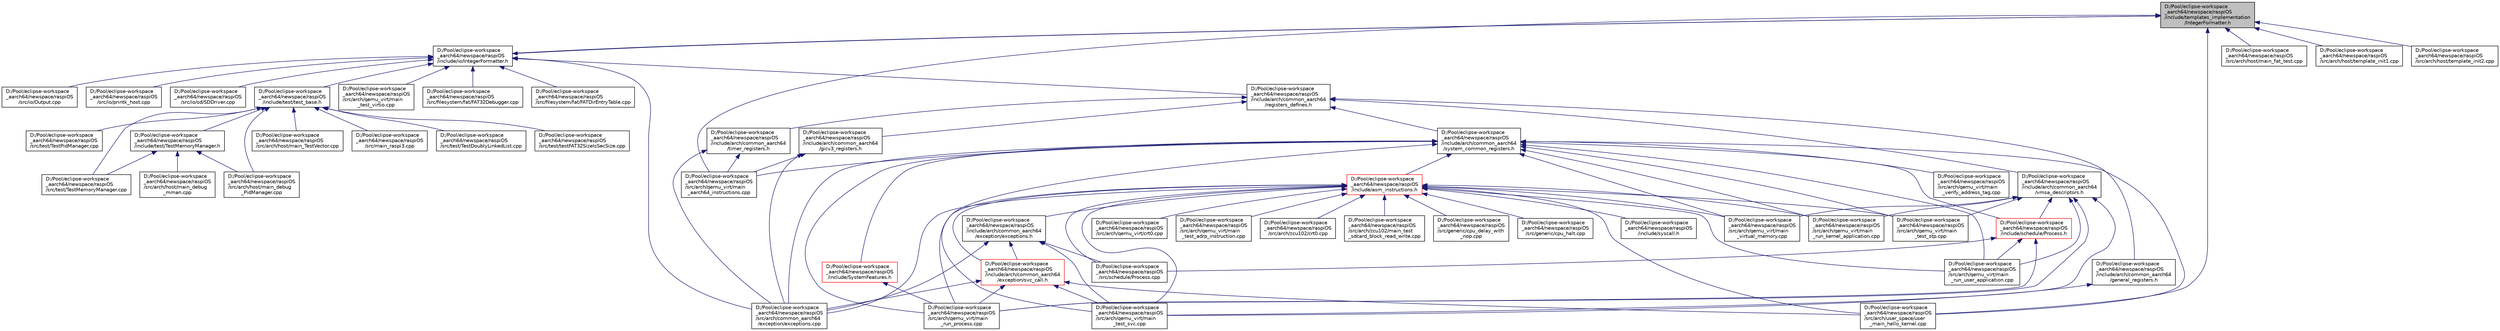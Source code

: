 digraph "D:/Pool/eclipse-workspace_aarch64/newspace/raspiOS/include/templates_implementation/IntegerFormatter.h"
{
  edge [fontname="Helvetica",fontsize="10",labelfontname="Helvetica",labelfontsize="10"];
  node [fontname="Helvetica",fontsize="10",shape=record];
  Node1505 [label="D:/Pool/eclipse-workspace\l_aarch64/newspace/raspiOS\l/include/templates_implementation\l/IntegerFormatter.h",height=0.2,width=0.4,color="black", fillcolor="grey75", style="filled", fontcolor="black"];
  Node1505 -> Node1506 [dir="back",color="midnightblue",fontsize="10",style="solid",fontname="Helvetica"];
  Node1506 [label="D:/Pool/eclipse-workspace\l_aarch64/newspace/raspiOS\l/include/io/IntegerFormatter.h",height=0.2,width=0.4,color="black", fillcolor="white", style="filled",URL="$d5/d7b/io_2_integer_formatter_8h.html"];
  Node1506 -> Node1507 [dir="back",color="midnightblue",fontsize="10",style="solid",fontname="Helvetica"];
  Node1507 [label="D:/Pool/eclipse-workspace\l_aarch64/newspace/raspiOS\l/include/arch/common_aarch64\l/registers_defines.h",height=0.2,width=0.4,color="black", fillcolor="white", style="filled",URL="$d1/dbd/registers__defines_8h.html"];
  Node1507 -> Node1508 [dir="back",color="midnightblue",fontsize="10",style="solid",fontname="Helvetica"];
  Node1508 [label="D:/Pool/eclipse-workspace\l_aarch64/newspace/raspiOS\l/include/arch/common_aarch64\l/system_common_registers.h",height=0.2,width=0.4,color="black", fillcolor="white", style="filled",URL="$d4/d1f/system__common__registers_8h.html"];
  Node1508 -> Node1509 [dir="back",color="midnightblue",fontsize="10",style="solid",fontname="Helvetica"];
  Node1509 [label="D:/Pool/eclipse-workspace\l_aarch64/newspace/raspiOS\l/include/asm_instructions.h",height=0.2,width=0.4,color="red", fillcolor="white", style="filled",URL="$d8/d2f/asm__instructions_8h.html"];
  Node1509 -> Node1510 [dir="back",color="midnightblue",fontsize="10",style="solid",fontname="Helvetica"];
  Node1510 [label="D:/Pool/eclipse-workspace\l_aarch64/newspace/raspiOS\l/include/arch/common_aarch64\l/exception/exceptions.h",height=0.2,width=0.4,color="black", fillcolor="white", style="filled",URL="$d4/d03/exceptions_8h.html"];
  Node1510 -> Node1511 [dir="back",color="midnightblue",fontsize="10",style="solid",fontname="Helvetica"];
  Node1511 [label="D:/Pool/eclipse-workspace\l_aarch64/newspace/raspiOS\l/include/arch/common_aarch64\l/exception/svc_call.h",height=0.2,width=0.4,color="red", fillcolor="white", style="filled",URL="$dc/d45/svc__call_8h.html"];
  Node1511 -> Node1512 [dir="back",color="midnightblue",fontsize="10",style="solid",fontname="Helvetica"];
  Node1512 [label="D:/Pool/eclipse-workspace\l_aarch64/newspace/raspiOS\l/src/arch/common_aarch64\l/exception/exceptions.cpp",height=0.2,width=0.4,color="black", fillcolor="white", style="filled",URL="$dd/d12/exceptions_8cpp.html"];
  Node1511 -> Node1513 [dir="back",color="midnightblue",fontsize="10",style="solid",fontname="Helvetica"];
  Node1513 [label="D:/Pool/eclipse-workspace\l_aarch64/newspace/raspiOS\l/src/arch/qemu_virt/main\l_run_process.cpp",height=0.2,width=0.4,color="black", fillcolor="white", style="filled",URL="$d9/d35/main__run__process_8cpp.html"];
  Node1511 -> Node1514 [dir="back",color="midnightblue",fontsize="10",style="solid",fontname="Helvetica"];
  Node1514 [label="D:/Pool/eclipse-workspace\l_aarch64/newspace/raspiOS\l/src/arch/qemu_virt/main\l_test_svc.cpp",height=0.2,width=0.4,color="black", fillcolor="white", style="filled",URL="$da/d8e/main__test__svc_8cpp.html"];
  Node1511 -> Node1517 [dir="back",color="midnightblue",fontsize="10",style="solid",fontname="Helvetica"];
  Node1517 [label="D:/Pool/eclipse-workspace\l_aarch64/newspace/raspiOS\l/src/arch/user_space/user\l_main_hello_kernel.cpp",height=0.2,width=0.4,color="black", fillcolor="white", style="filled",URL="$db/db2/user__main__hello__kernel_8cpp.html"];
  Node1510 -> Node1512 [dir="back",color="midnightblue",fontsize="10",style="solid",fontname="Helvetica"];
  Node1510 -> Node1514 [dir="back",color="midnightblue",fontsize="10",style="solid",fontname="Helvetica"];
  Node1510 -> Node1519 [dir="back",color="midnightblue",fontsize="10",style="solid",fontname="Helvetica"];
  Node1519 [label="D:/Pool/eclipse-workspace\l_aarch64/newspace/raspiOS\l/src/schedule/Process.cpp",height=0.2,width=0.4,color="black", fillcolor="white", style="filled",URL="$dd/d2b/_process_8cpp.html"];
  Node1509 -> Node1511 [dir="back",color="midnightblue",fontsize="10",style="solid",fontname="Helvetica"];
  Node1509 -> Node1520 [dir="back",color="midnightblue",fontsize="10",style="solid",fontname="Helvetica"];
  Node1520 [label="D:/Pool/eclipse-workspace\l_aarch64/newspace/raspiOS\l/include/syscall.h",height=0.2,width=0.4,color="black", fillcolor="white", style="filled",URL="$de/ddf/syscall_8h.html"];
  Node1509 -> Node1512 [dir="back",color="midnightblue",fontsize="10",style="solid",fontname="Helvetica"];
  Node1509 -> Node1521 [dir="back",color="midnightblue",fontsize="10",style="solid",fontname="Helvetica"];
  Node1521 [label="D:/Pool/eclipse-workspace\l_aarch64/newspace/raspiOS\l/src/arch/qemu_virt/crt0.cpp",height=0.2,width=0.4,color="black", fillcolor="white", style="filled",URL="$d9/dfe/qemu__virt_2crt0_8cpp.html"];
  Node1509 -> Node1522 [dir="back",color="midnightblue",fontsize="10",style="solid",fontname="Helvetica"];
  Node1522 [label="D:/Pool/eclipse-workspace\l_aarch64/newspace/raspiOS\l/src/arch/qemu_virt/main\l_run_kernel_application.cpp",height=0.2,width=0.4,color="black", fillcolor="white", style="filled",URL="$d6/d3e/main__run__kernel__application_8cpp.html"];
  Node1509 -> Node1513 [dir="back",color="midnightblue",fontsize="10",style="solid",fontname="Helvetica"];
  Node1509 -> Node1523 [dir="back",color="midnightblue",fontsize="10",style="solid",fontname="Helvetica"];
  Node1523 [label="D:/Pool/eclipse-workspace\l_aarch64/newspace/raspiOS\l/src/arch/qemu_virt/main\l_run_user_application.cpp",height=0.2,width=0.4,color="black", fillcolor="white", style="filled",URL="$d3/d50/main__run__user__application_8cpp.html"];
  Node1509 -> Node1524 [dir="back",color="midnightblue",fontsize="10",style="solid",fontname="Helvetica"];
  Node1524 [label="D:/Pool/eclipse-workspace\l_aarch64/newspace/raspiOS\l/src/arch/qemu_virt/main\l_test_adrp_instruction.cpp",height=0.2,width=0.4,color="black", fillcolor="white", style="filled",URL="$d8/d64/main__test__adrp__instruction_8cpp.html"];
  Node1509 -> Node1525 [dir="back",color="midnightblue",fontsize="10",style="solid",fontname="Helvetica"];
  Node1525 [label="D:/Pool/eclipse-workspace\l_aarch64/newspace/raspiOS\l/src/arch/qemu_virt/main\l_test_stp.cpp",height=0.2,width=0.4,color="black", fillcolor="white", style="filled",URL="$d9/dca/main__test__stp_8cpp.html"];
  Node1509 -> Node1514 [dir="back",color="midnightblue",fontsize="10",style="solid",fontname="Helvetica"];
  Node1509 -> Node1526 [dir="back",color="midnightblue",fontsize="10",style="solid",fontname="Helvetica"];
  Node1526 [label="D:/Pool/eclipse-workspace\l_aarch64/newspace/raspiOS\l/src/arch/qemu_virt/main\l_virtual_memory.cpp",height=0.2,width=0.4,color="black", fillcolor="white", style="filled",URL="$d5/d69/main__virtual__memory_8cpp.html"];
  Node1509 -> Node1517 [dir="back",color="midnightblue",fontsize="10",style="solid",fontname="Helvetica"];
  Node1509 -> Node1527 [dir="back",color="midnightblue",fontsize="10",style="solid",fontname="Helvetica"];
  Node1527 [label="D:/Pool/eclipse-workspace\l_aarch64/newspace/raspiOS\l/src/arch/zcu102/crt0.cpp",height=0.2,width=0.4,color="black", fillcolor="white", style="filled",URL="$d4/d12/zcu102_2crt0_8cpp.html"];
  Node1509 -> Node1528 [dir="back",color="midnightblue",fontsize="10",style="solid",fontname="Helvetica"];
  Node1528 [label="D:/Pool/eclipse-workspace\l_aarch64/newspace/raspiOS\l/src/arch/zcu102/main_test\l_sdcard_block_read_write.cpp",height=0.2,width=0.4,color="black", fillcolor="white", style="filled",URL="$db/d43/main__test__sdcard__block__read__write_8cpp.html"];
  Node1509 -> Node1529 [dir="back",color="midnightblue",fontsize="10",style="solid",fontname="Helvetica"];
  Node1529 [label="D:/Pool/eclipse-workspace\l_aarch64/newspace/raspiOS\l/src/generic/cpu_delay_with\l_nop.cpp",height=0.2,width=0.4,color="black", fillcolor="white", style="filled",URL="$d4/d7b/cpu__delay__with__nop_8cpp.html"];
  Node1509 -> Node1530 [dir="back",color="midnightblue",fontsize="10",style="solid",fontname="Helvetica"];
  Node1530 [label="D:/Pool/eclipse-workspace\l_aarch64/newspace/raspiOS\l/src/generic/cpu_halt.cpp",height=0.2,width=0.4,color="black", fillcolor="white", style="filled",URL="$d4/d02/cpu__halt_8cpp.html"];
  Node1509 -> Node1519 [dir="back",color="midnightblue",fontsize="10",style="solid",fontname="Helvetica"];
  Node1508 -> Node1532 [dir="back",color="midnightblue",fontsize="10",style="solid",fontname="Helvetica"];
  Node1532 [label="D:/Pool/eclipse-workspace\l_aarch64/newspace/raspiOS\l/include/schedule/Process.h",height=0.2,width=0.4,color="red", fillcolor="white", style="filled",URL="$dd/d77/_process_8h.html"];
  Node1532 -> Node1513 [dir="back",color="midnightblue",fontsize="10",style="solid",fontname="Helvetica"];
  Node1532 -> Node1523 [dir="back",color="midnightblue",fontsize="10",style="solid",fontname="Helvetica"];
  Node1532 -> Node1519 [dir="back",color="midnightblue",fontsize="10",style="solid",fontname="Helvetica"];
  Node1508 -> Node1537 [dir="back",color="midnightblue",fontsize="10",style="solid",fontname="Helvetica"];
  Node1537 [label="D:/Pool/eclipse-workspace\l_aarch64/newspace/raspiOS\l/include/SystemFeatures.h",height=0.2,width=0.4,color="red", fillcolor="white", style="filled",URL="$dc/d74/_system_features_8h.html"];
  Node1537 -> Node1513 [dir="back",color="midnightblue",fontsize="10",style="solid",fontname="Helvetica"];
  Node1508 -> Node1512 [dir="back",color="midnightblue",fontsize="10",style="solid",fontname="Helvetica"];
  Node1508 -> Node1539 [dir="back",color="midnightblue",fontsize="10",style="solid",fontname="Helvetica"];
  Node1539 [label="D:/Pool/eclipse-workspace\l_aarch64/newspace/raspiOS\l/src/arch/qemu_virt/main\l_aarch64_instructions.cpp",height=0.2,width=0.4,color="black", fillcolor="white", style="filled",URL="$d3/d1d/main__aarch64__instructions_8cpp.html"];
  Node1508 -> Node1522 [dir="back",color="midnightblue",fontsize="10",style="solid",fontname="Helvetica"];
  Node1508 -> Node1513 [dir="back",color="midnightblue",fontsize="10",style="solid",fontname="Helvetica"];
  Node1508 -> Node1523 [dir="back",color="midnightblue",fontsize="10",style="solid",fontname="Helvetica"];
  Node1508 -> Node1525 [dir="back",color="midnightblue",fontsize="10",style="solid",fontname="Helvetica"];
  Node1508 -> Node1514 [dir="back",color="midnightblue",fontsize="10",style="solid",fontname="Helvetica"];
  Node1508 -> Node1540 [dir="back",color="midnightblue",fontsize="10",style="solid",fontname="Helvetica"];
  Node1540 [label="D:/Pool/eclipse-workspace\l_aarch64/newspace/raspiOS\l/src/arch/qemu_virt/main\l_verify_address_tag.cpp",height=0.2,width=0.4,color="black", fillcolor="white", style="filled",URL="$d8/d26/main__verify__address__tag_8cpp.html"];
  Node1508 -> Node1526 [dir="back",color="midnightblue",fontsize="10",style="solid",fontname="Helvetica"];
  Node1508 -> Node1517 [dir="back",color="midnightblue",fontsize="10",style="solid",fontname="Helvetica"];
  Node1507 -> Node1541 [dir="back",color="midnightblue",fontsize="10",style="solid",fontname="Helvetica"];
  Node1541 [label="D:/Pool/eclipse-workspace\l_aarch64/newspace/raspiOS\l/include/arch/common_aarch64\l/general_registers.h",height=0.2,width=0.4,color="black", fillcolor="white", style="filled",URL="$d1/de4/general__registers_8h.html"];
  Node1541 -> Node1514 [dir="back",color="midnightblue",fontsize="10",style="solid",fontname="Helvetica"];
  Node1507 -> Node1542 [dir="back",color="midnightblue",fontsize="10",style="solid",fontname="Helvetica"];
  Node1542 [label="D:/Pool/eclipse-workspace\l_aarch64/newspace/raspiOS\l/include/arch/common_aarch64\l/gicv3_registers.h",height=0.2,width=0.4,color="black", fillcolor="white", style="filled",URL="$d7/dc3/gicv3__registers_8h.html"];
  Node1542 -> Node1512 [dir="back",color="midnightblue",fontsize="10",style="solid",fontname="Helvetica"];
  Node1542 -> Node1539 [dir="back",color="midnightblue",fontsize="10",style="solid",fontname="Helvetica"];
  Node1507 -> Node1543 [dir="back",color="midnightblue",fontsize="10",style="solid",fontname="Helvetica"];
  Node1543 [label="D:/Pool/eclipse-workspace\l_aarch64/newspace/raspiOS\l/include/arch/common_aarch64\l/timer_registers.h",height=0.2,width=0.4,color="black", fillcolor="white", style="filled",URL="$d4/deb/timer__registers_8h.html"];
  Node1543 -> Node1512 [dir="back",color="midnightblue",fontsize="10",style="solid",fontname="Helvetica"];
  Node1543 -> Node1539 [dir="back",color="midnightblue",fontsize="10",style="solid",fontname="Helvetica"];
  Node1507 -> Node1544 [dir="back",color="midnightblue",fontsize="10",style="solid",fontname="Helvetica"];
  Node1544 [label="D:/Pool/eclipse-workspace\l_aarch64/newspace/raspiOS\l/include/arch/common_aarch64\l/vmsa_descriptors.h",height=0.2,width=0.4,color="black", fillcolor="white", style="filled",URL="$d5/d72/vmsa__descriptors_8h.html"];
  Node1544 -> Node1532 [dir="back",color="midnightblue",fontsize="10",style="solid",fontname="Helvetica"];
  Node1544 -> Node1522 [dir="back",color="midnightblue",fontsize="10",style="solid",fontname="Helvetica"];
  Node1544 -> Node1513 [dir="back",color="midnightblue",fontsize="10",style="solid",fontname="Helvetica"];
  Node1544 -> Node1523 [dir="back",color="midnightblue",fontsize="10",style="solid",fontname="Helvetica"];
  Node1544 -> Node1525 [dir="back",color="midnightblue",fontsize="10",style="solid",fontname="Helvetica"];
  Node1544 -> Node1514 [dir="back",color="midnightblue",fontsize="10",style="solid",fontname="Helvetica"];
  Node1544 -> Node1526 [dir="back",color="midnightblue",fontsize="10",style="solid",fontname="Helvetica"];
  Node1506 -> Node1505 [dir="back",color="midnightblue",fontsize="10",style="solid",fontname="Helvetica"];
  Node1506 -> Node1545 [dir="back",color="midnightblue",fontsize="10",style="solid",fontname="Helvetica"];
  Node1545 [label="D:/Pool/eclipse-workspace\l_aarch64/newspace/raspiOS\l/include/test/test_base.h",height=0.2,width=0.4,color="black", fillcolor="white", style="filled",URL="$dc/d74/test__base_8h.html"];
  Node1545 -> Node1546 [dir="back",color="midnightblue",fontsize="10",style="solid",fontname="Helvetica"];
  Node1546 [label="D:/Pool/eclipse-workspace\l_aarch64/newspace/raspiOS\l/include/test/TestMemoryManager.h",height=0.2,width=0.4,color="black", fillcolor="white", style="filled",URL="$d9/d3b/_test_memory_manager_8h.html"];
  Node1546 -> Node1547 [dir="back",color="midnightblue",fontsize="10",style="solid",fontname="Helvetica"];
  Node1547 [label="D:/Pool/eclipse-workspace\l_aarch64/newspace/raspiOS\l/src/arch/host/main_debug\l_mman.cpp",height=0.2,width=0.4,color="black", fillcolor="white", style="filled",URL="$d2/d6d/main__debug__mman_8cpp.html"];
  Node1546 -> Node1548 [dir="back",color="midnightblue",fontsize="10",style="solid",fontname="Helvetica"];
  Node1548 [label="D:/Pool/eclipse-workspace\l_aarch64/newspace/raspiOS\l/src/arch/host/main_debug\l_PidManager.cpp",height=0.2,width=0.4,color="black", fillcolor="white", style="filled",URL="$d1/d40/main__debug___pid_manager_8cpp.html"];
  Node1546 -> Node1549 [dir="back",color="midnightblue",fontsize="10",style="solid",fontname="Helvetica"];
  Node1549 [label="D:/Pool/eclipse-workspace\l_aarch64/newspace/raspiOS\l/src/test/TestMemoryManager.cpp",height=0.2,width=0.4,color="black", fillcolor="white", style="filled",URL="$d8/dfd/_test_memory_manager_8cpp.html"];
  Node1545 -> Node1548 [dir="back",color="midnightblue",fontsize="10",style="solid",fontname="Helvetica"];
  Node1545 -> Node1550 [dir="back",color="midnightblue",fontsize="10",style="solid",fontname="Helvetica"];
  Node1550 [label="D:/Pool/eclipse-workspace\l_aarch64/newspace/raspiOS\l/src/arch/host/main_TestVector.cpp",height=0.2,width=0.4,color="black", fillcolor="white", style="filled",URL="$d5/d46/main___test_vector_8cpp.html"];
  Node1545 -> Node1551 [dir="back",color="midnightblue",fontsize="10",style="solid",fontname="Helvetica"];
  Node1551 [label="D:/Pool/eclipse-workspace\l_aarch64/newspace/raspiOS\l/src/main_raspi3.cpp",height=0.2,width=0.4,color="black", fillcolor="white", style="filled",URL="$d6/d05/main__raspi3_8cpp.html"];
  Node1545 -> Node1552 [dir="back",color="midnightblue",fontsize="10",style="solid",fontname="Helvetica"];
  Node1552 [label="D:/Pool/eclipse-workspace\l_aarch64/newspace/raspiOS\l/src/test/TestDoublyLinkedList.cpp",height=0.2,width=0.4,color="black", fillcolor="white", style="filled",URL="$d4/d96/_test_doubly_linked_list_8cpp.html"];
  Node1545 -> Node1553 [dir="back",color="midnightblue",fontsize="10",style="solid",fontname="Helvetica"];
  Node1553 [label="D:/Pool/eclipse-workspace\l_aarch64/newspace/raspiOS\l/src/test/testFAT32SizeIsSecSize.cpp",height=0.2,width=0.4,color="black", fillcolor="white", style="filled",URL="$d1/d9f/test_f_a_t32_size_is_sec_size_8cpp.html"];
  Node1545 -> Node1549 [dir="back",color="midnightblue",fontsize="10",style="solid",fontname="Helvetica"];
  Node1545 -> Node1554 [dir="back",color="midnightblue",fontsize="10",style="solid",fontname="Helvetica"];
  Node1554 [label="D:/Pool/eclipse-workspace\l_aarch64/newspace/raspiOS\l/src/test/TestPidManager.cpp",height=0.2,width=0.4,color="black", fillcolor="white", style="filled",URL="$d9/d4f/_test_pid_manager_8cpp.html"];
  Node1506 -> Node1512 [dir="back",color="midnightblue",fontsize="10",style="solid",fontname="Helvetica"];
  Node1506 -> Node1555 [dir="back",color="midnightblue",fontsize="10",style="solid",fontname="Helvetica"];
  Node1555 [label="D:/Pool/eclipse-workspace\l_aarch64/newspace/raspiOS\l/src/arch/qemu_virt/main\l_test_virtio.cpp",height=0.2,width=0.4,color="black", fillcolor="white", style="filled",URL="$d0/d67/main__test__virtio_8cpp.html"];
  Node1506 -> Node1556 [dir="back",color="midnightblue",fontsize="10",style="solid",fontname="Helvetica"];
  Node1556 [label="D:/Pool/eclipse-workspace\l_aarch64/newspace/raspiOS\l/src/filesystem/fat/FAT32Debugger.cpp",height=0.2,width=0.4,color="black", fillcolor="white", style="filled",URL="$d7/de4/_f_a_t32_debugger_8cpp.html"];
  Node1506 -> Node1557 [dir="back",color="midnightblue",fontsize="10",style="solid",fontname="Helvetica"];
  Node1557 [label="D:/Pool/eclipse-workspace\l_aarch64/newspace/raspiOS\l/src/filesystem/fat/FATDirEntryTable.cpp",height=0.2,width=0.4,color="black", fillcolor="white", style="filled",URL="$d9/de1/_f_a_t_dir_entry_table_8cpp.html"];
  Node1506 -> Node1558 [dir="back",color="midnightblue",fontsize="10",style="solid",fontname="Helvetica"];
  Node1558 [label="D:/Pool/eclipse-workspace\l_aarch64/newspace/raspiOS\l/src/io/Output.cpp",height=0.2,width=0.4,color="black", fillcolor="white", style="filled",URL="$dd/d4c/_output_8cpp.html"];
  Node1506 -> Node1559 [dir="back",color="midnightblue",fontsize="10",style="solid",fontname="Helvetica"];
  Node1559 [label="D:/Pool/eclipse-workspace\l_aarch64/newspace/raspiOS\l/src/io/printk_host.cpp",height=0.2,width=0.4,color="black", fillcolor="white", style="filled",URL="$d2/d67/printk__host_8cpp.html"];
  Node1506 -> Node1560 [dir="back",color="midnightblue",fontsize="10",style="solid",fontname="Helvetica"];
  Node1560 [label="D:/Pool/eclipse-workspace\l_aarch64/newspace/raspiOS\l/src/io/sd/SDDriver.cpp",height=0.2,width=0.4,color="black", fillcolor="white", style="filled",URL="$d9/d31/_s_d_driver_8cpp.html"];
  Node1505 -> Node1561 [dir="back",color="midnightblue",fontsize="10",style="solid",fontname="Helvetica"];
  Node1561 [label="D:/Pool/eclipse-workspace\l_aarch64/newspace/raspiOS\l/src/arch/host/main_fat_test.cpp",height=0.2,width=0.4,color="black", fillcolor="white", style="filled",URL="$d2/d27/main__fat__test_8cpp.html"];
  Node1505 -> Node1562 [dir="back",color="midnightblue",fontsize="10",style="solid",fontname="Helvetica"];
  Node1562 [label="D:/Pool/eclipse-workspace\l_aarch64/newspace/raspiOS\l/src/arch/host/template_init1.cpp",height=0.2,width=0.4,color="black", fillcolor="white", style="filled",URL="$da/dd3/template__init1_8cpp.html"];
  Node1505 -> Node1563 [dir="back",color="midnightblue",fontsize="10",style="solid",fontname="Helvetica"];
  Node1563 [label="D:/Pool/eclipse-workspace\l_aarch64/newspace/raspiOS\l/src/arch/host/template_init2.cpp",height=0.2,width=0.4,color="black", fillcolor="white", style="filled",URL="$dc/d3f/template__init2_8cpp.html"];
  Node1505 -> Node1539 [dir="back",color="midnightblue",fontsize="10",style="solid",fontname="Helvetica"];
  Node1505 -> Node1517 [dir="back",color="midnightblue",fontsize="10",style="solid",fontname="Helvetica"];
}
